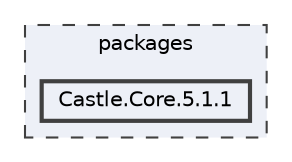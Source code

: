 digraph "packages/Castle.Core.5.1.1"
{
 // LATEX_PDF_SIZE
  bgcolor="transparent";
  edge [fontname=Helvetica,fontsize=10,labelfontname=Helvetica,labelfontsize=10];
  node [fontname=Helvetica,fontsize=10,shape=box,height=0.2,width=0.4];
  compound=true
  subgraph clusterdir_93501a11e921083efbd154e0cdff5f10 {
    graph [ bgcolor="#edf0f7", pencolor="grey25", label="packages", fontname=Helvetica,fontsize=10 style="filled,dashed", URL="dir_93501a11e921083efbd154e0cdff5f10.html",tooltip=""]
  dir_1afdc7268ce4c7290ba68838f112fc04 [label="Castle.Core.5.1.1", fillcolor="#edf0f7", color="grey25", style="filled,bold", URL="dir_1afdc7268ce4c7290ba68838f112fc04.html",tooltip=""];
  }
}
